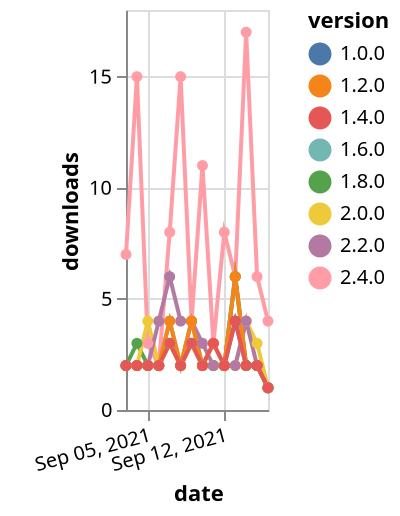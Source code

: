 {"$schema": "https://vega.github.io/schema/vega-lite/v5.json", "description": "A simple bar chart with embedded data.", "data": {"values": [{"date": "2021-09-03", "total": 2096, "delta": 2, "version": "1.6.0"}, {"date": "2021-09-04", "total": 2098, "delta": 2, "version": "1.6.0"}, {"date": "2021-09-05", "total": 2100, "delta": 2, "version": "1.6.0"}, {"date": "2021-09-06", "total": 2102, "delta": 2, "version": "1.6.0"}, {"date": "2021-09-07", "total": 2106, "delta": 4, "version": "1.6.0"}, {"date": "2021-09-08", "total": 2108, "delta": 2, "version": "1.6.0"}, {"date": "2021-09-09", "total": 2112, "delta": 4, "version": "1.6.0"}, {"date": "2021-09-10", "total": 2114, "delta": 2, "version": "1.6.0"}, {"date": "2021-09-11", "total": 2116, "delta": 2, "version": "1.6.0"}, {"date": "2021-09-12", "total": 2118, "delta": 2, "version": "1.6.0"}, {"date": "2021-09-13", "total": 2124, "delta": 6, "version": "1.6.0"}, {"date": "2021-09-14", "total": 2126, "delta": 2, "version": "1.6.0"}, {"date": "2021-09-15", "total": 2128, "delta": 2, "version": "1.6.0"}, {"date": "2021-09-16", "total": 2129, "delta": 1, "version": "1.6.0"}, {"date": "2021-09-03", "total": 376, "delta": 7, "version": "2.4.0"}, {"date": "2021-09-04", "total": 391, "delta": 15, "version": "2.4.0"}, {"date": "2021-09-05", "total": 394, "delta": 3, "version": "2.4.0"}, {"date": "2021-09-06", "total": 396, "delta": 2, "version": "2.4.0"}, {"date": "2021-09-07", "total": 404, "delta": 8, "version": "2.4.0"}, {"date": "2021-09-08", "total": 419, "delta": 15, "version": "2.4.0"}, {"date": "2021-09-09", "total": 423, "delta": 4, "version": "2.4.0"}, {"date": "2021-09-10", "total": 434, "delta": 11, "version": "2.4.0"}, {"date": "2021-09-11", "total": 437, "delta": 3, "version": "2.4.0"}, {"date": "2021-09-12", "total": 445, "delta": 8, "version": "2.4.0"}, {"date": "2021-09-13", "total": 451, "delta": 6, "version": "2.4.0"}, {"date": "2021-09-14", "total": 468, "delta": 17, "version": "2.4.0"}, {"date": "2021-09-15", "total": 474, "delta": 6, "version": "2.4.0"}, {"date": "2021-09-16", "total": 478, "delta": 4, "version": "2.4.0"}, {"date": "2021-09-03", "total": 1590, "delta": 2, "version": "1.8.0"}, {"date": "2021-09-04", "total": 1593, "delta": 3, "version": "1.8.0"}, {"date": "2021-09-05", "total": 1595, "delta": 2, "version": "1.8.0"}, {"date": "2021-09-06", "total": 1597, "delta": 2, "version": "1.8.0"}, {"date": "2021-09-07", "total": 1600, "delta": 3, "version": "1.8.0"}, {"date": "2021-09-08", "total": 1602, "delta": 2, "version": "1.8.0"}, {"date": "2021-09-09", "total": 1605, "delta": 3, "version": "1.8.0"}, {"date": "2021-09-10", "total": 1607, "delta": 2, "version": "1.8.0"}, {"date": "2021-09-11", "total": 1609, "delta": 2, "version": "1.8.0"}, {"date": "2021-09-12", "total": 1611, "delta": 2, "version": "1.8.0"}, {"date": "2021-09-13", "total": 1617, "delta": 6, "version": "1.8.0"}, {"date": "2021-09-14", "total": 1619, "delta": 2, "version": "1.8.0"}, {"date": "2021-09-15", "total": 1621, "delta": 2, "version": "1.8.0"}, {"date": "2021-09-16", "total": 1622, "delta": 1, "version": "1.8.0"}, {"date": "2021-09-03", "total": 2676, "delta": 2, "version": "1.0.0"}, {"date": "2021-09-04", "total": 2678, "delta": 2, "version": "1.0.0"}, {"date": "2021-09-05", "total": 2680, "delta": 2, "version": "1.0.0"}, {"date": "2021-09-06", "total": 2682, "delta": 2, "version": "1.0.0"}, {"date": "2021-09-07", "total": 2685, "delta": 3, "version": "1.0.0"}, {"date": "2021-09-08", "total": 2687, "delta": 2, "version": "1.0.0"}, {"date": "2021-09-09", "total": 2690, "delta": 3, "version": "1.0.0"}, {"date": "2021-09-10", "total": 2692, "delta": 2, "version": "1.0.0"}, {"date": "2021-09-11", "total": 2694, "delta": 2, "version": "1.0.0"}, {"date": "2021-09-12", "total": 2696, "delta": 2, "version": "1.0.0"}, {"date": "2021-09-13", "total": 2700, "delta": 4, "version": "1.0.0"}, {"date": "2021-09-14", "total": 2702, "delta": 2, "version": "1.0.0"}, {"date": "2021-09-15", "total": 2704, "delta": 2, "version": "1.0.0"}, {"date": "2021-09-16", "total": 2705, "delta": 1, "version": "1.0.0"}, {"date": "2021-09-03", "total": 1127, "delta": 2, "version": "2.0.0"}, {"date": "2021-09-04", "total": 1129, "delta": 2, "version": "2.0.0"}, {"date": "2021-09-05", "total": 1133, "delta": 4, "version": "2.0.0"}, {"date": "2021-09-06", "total": 1135, "delta": 2, "version": "2.0.0"}, {"date": "2021-09-07", "total": 1138, "delta": 3, "version": "2.0.0"}, {"date": "2021-09-08", "total": 1140, "delta": 2, "version": "2.0.0"}, {"date": "2021-09-09", "total": 1143, "delta": 3, "version": "2.0.0"}, {"date": "2021-09-10", "total": 1145, "delta": 2, "version": "2.0.0"}, {"date": "2021-09-11", "total": 1147, "delta": 2, "version": "2.0.0"}, {"date": "2021-09-12", "total": 1149, "delta": 2, "version": "2.0.0"}, {"date": "2021-09-13", "total": 1151, "delta": 2, "version": "2.0.0"}, {"date": "2021-09-14", "total": 1155, "delta": 4, "version": "2.0.0"}, {"date": "2021-09-15", "total": 1158, "delta": 3, "version": "2.0.0"}, {"date": "2021-09-16", "total": 1159, "delta": 1, "version": "2.0.0"}, {"date": "2021-09-03", "total": 1140, "delta": 2, "version": "2.2.0"}, {"date": "2021-09-04", "total": 1142, "delta": 2, "version": "2.2.0"}, {"date": "2021-09-05", "total": 1144, "delta": 2, "version": "2.2.0"}, {"date": "2021-09-06", "total": 1148, "delta": 4, "version": "2.2.0"}, {"date": "2021-09-07", "total": 1154, "delta": 6, "version": "2.2.0"}, {"date": "2021-09-08", "total": 1158, "delta": 4, "version": "2.2.0"}, {"date": "2021-09-09", "total": 1162, "delta": 4, "version": "2.2.0"}, {"date": "2021-09-10", "total": 1165, "delta": 3, "version": "2.2.0"}, {"date": "2021-09-11", "total": 1167, "delta": 2, "version": "2.2.0"}, {"date": "2021-09-12", "total": 1169, "delta": 2, "version": "2.2.0"}, {"date": "2021-09-13", "total": 1171, "delta": 2, "version": "2.2.0"}, {"date": "2021-09-14", "total": 1175, "delta": 4, "version": "2.2.0"}, {"date": "2021-09-15", "total": 1177, "delta": 2, "version": "2.2.0"}, {"date": "2021-09-16", "total": 1178, "delta": 1, "version": "2.2.0"}, {"date": "2021-09-03", "total": 2646, "delta": 2, "version": "1.2.0"}, {"date": "2021-09-04", "total": 2648, "delta": 2, "version": "1.2.0"}, {"date": "2021-09-05", "total": 2650, "delta": 2, "version": "1.2.0"}, {"date": "2021-09-06", "total": 2652, "delta": 2, "version": "1.2.0"}, {"date": "2021-09-07", "total": 2656, "delta": 4, "version": "1.2.0"}, {"date": "2021-09-08", "total": 2658, "delta": 2, "version": "1.2.0"}, {"date": "2021-09-09", "total": 2662, "delta": 4, "version": "1.2.0"}, {"date": "2021-09-10", "total": 2664, "delta": 2, "version": "1.2.0"}, {"date": "2021-09-11", "total": 2667, "delta": 3, "version": "1.2.0"}, {"date": "2021-09-12", "total": 2669, "delta": 2, "version": "1.2.0"}, {"date": "2021-09-13", "total": 2675, "delta": 6, "version": "1.2.0"}, {"date": "2021-09-14", "total": 2677, "delta": 2, "version": "1.2.0"}, {"date": "2021-09-15", "total": 2679, "delta": 2, "version": "1.2.0"}, {"date": "2021-09-16", "total": 2680, "delta": 1, "version": "1.2.0"}, {"date": "2021-09-03", "total": 2226, "delta": 2, "version": "1.4.0"}, {"date": "2021-09-04", "total": 2228, "delta": 2, "version": "1.4.0"}, {"date": "2021-09-05", "total": 2230, "delta": 2, "version": "1.4.0"}, {"date": "2021-09-06", "total": 2232, "delta": 2, "version": "1.4.0"}, {"date": "2021-09-07", "total": 2235, "delta": 3, "version": "1.4.0"}, {"date": "2021-09-08", "total": 2237, "delta": 2, "version": "1.4.0"}, {"date": "2021-09-09", "total": 2240, "delta": 3, "version": "1.4.0"}, {"date": "2021-09-10", "total": 2242, "delta": 2, "version": "1.4.0"}, {"date": "2021-09-11", "total": 2245, "delta": 3, "version": "1.4.0"}, {"date": "2021-09-12", "total": 2247, "delta": 2, "version": "1.4.0"}, {"date": "2021-09-13", "total": 2251, "delta": 4, "version": "1.4.0"}, {"date": "2021-09-14", "total": 2253, "delta": 2, "version": "1.4.0"}, {"date": "2021-09-15", "total": 2255, "delta": 2, "version": "1.4.0"}, {"date": "2021-09-16", "total": 2256, "delta": 1, "version": "1.4.0"}]}, "width": "container", "mark": {"type": "line", "point": {"filled": true}}, "encoding": {"x": {"field": "date", "type": "temporal", "timeUnit": "yearmonthdate", "title": "date", "axis": {"labelAngle": -15}}, "y": {"field": "delta", "type": "quantitative", "title": "downloads"}, "color": {"field": "version", "type": "nominal"}, "tooltip": {"field": "delta"}}}